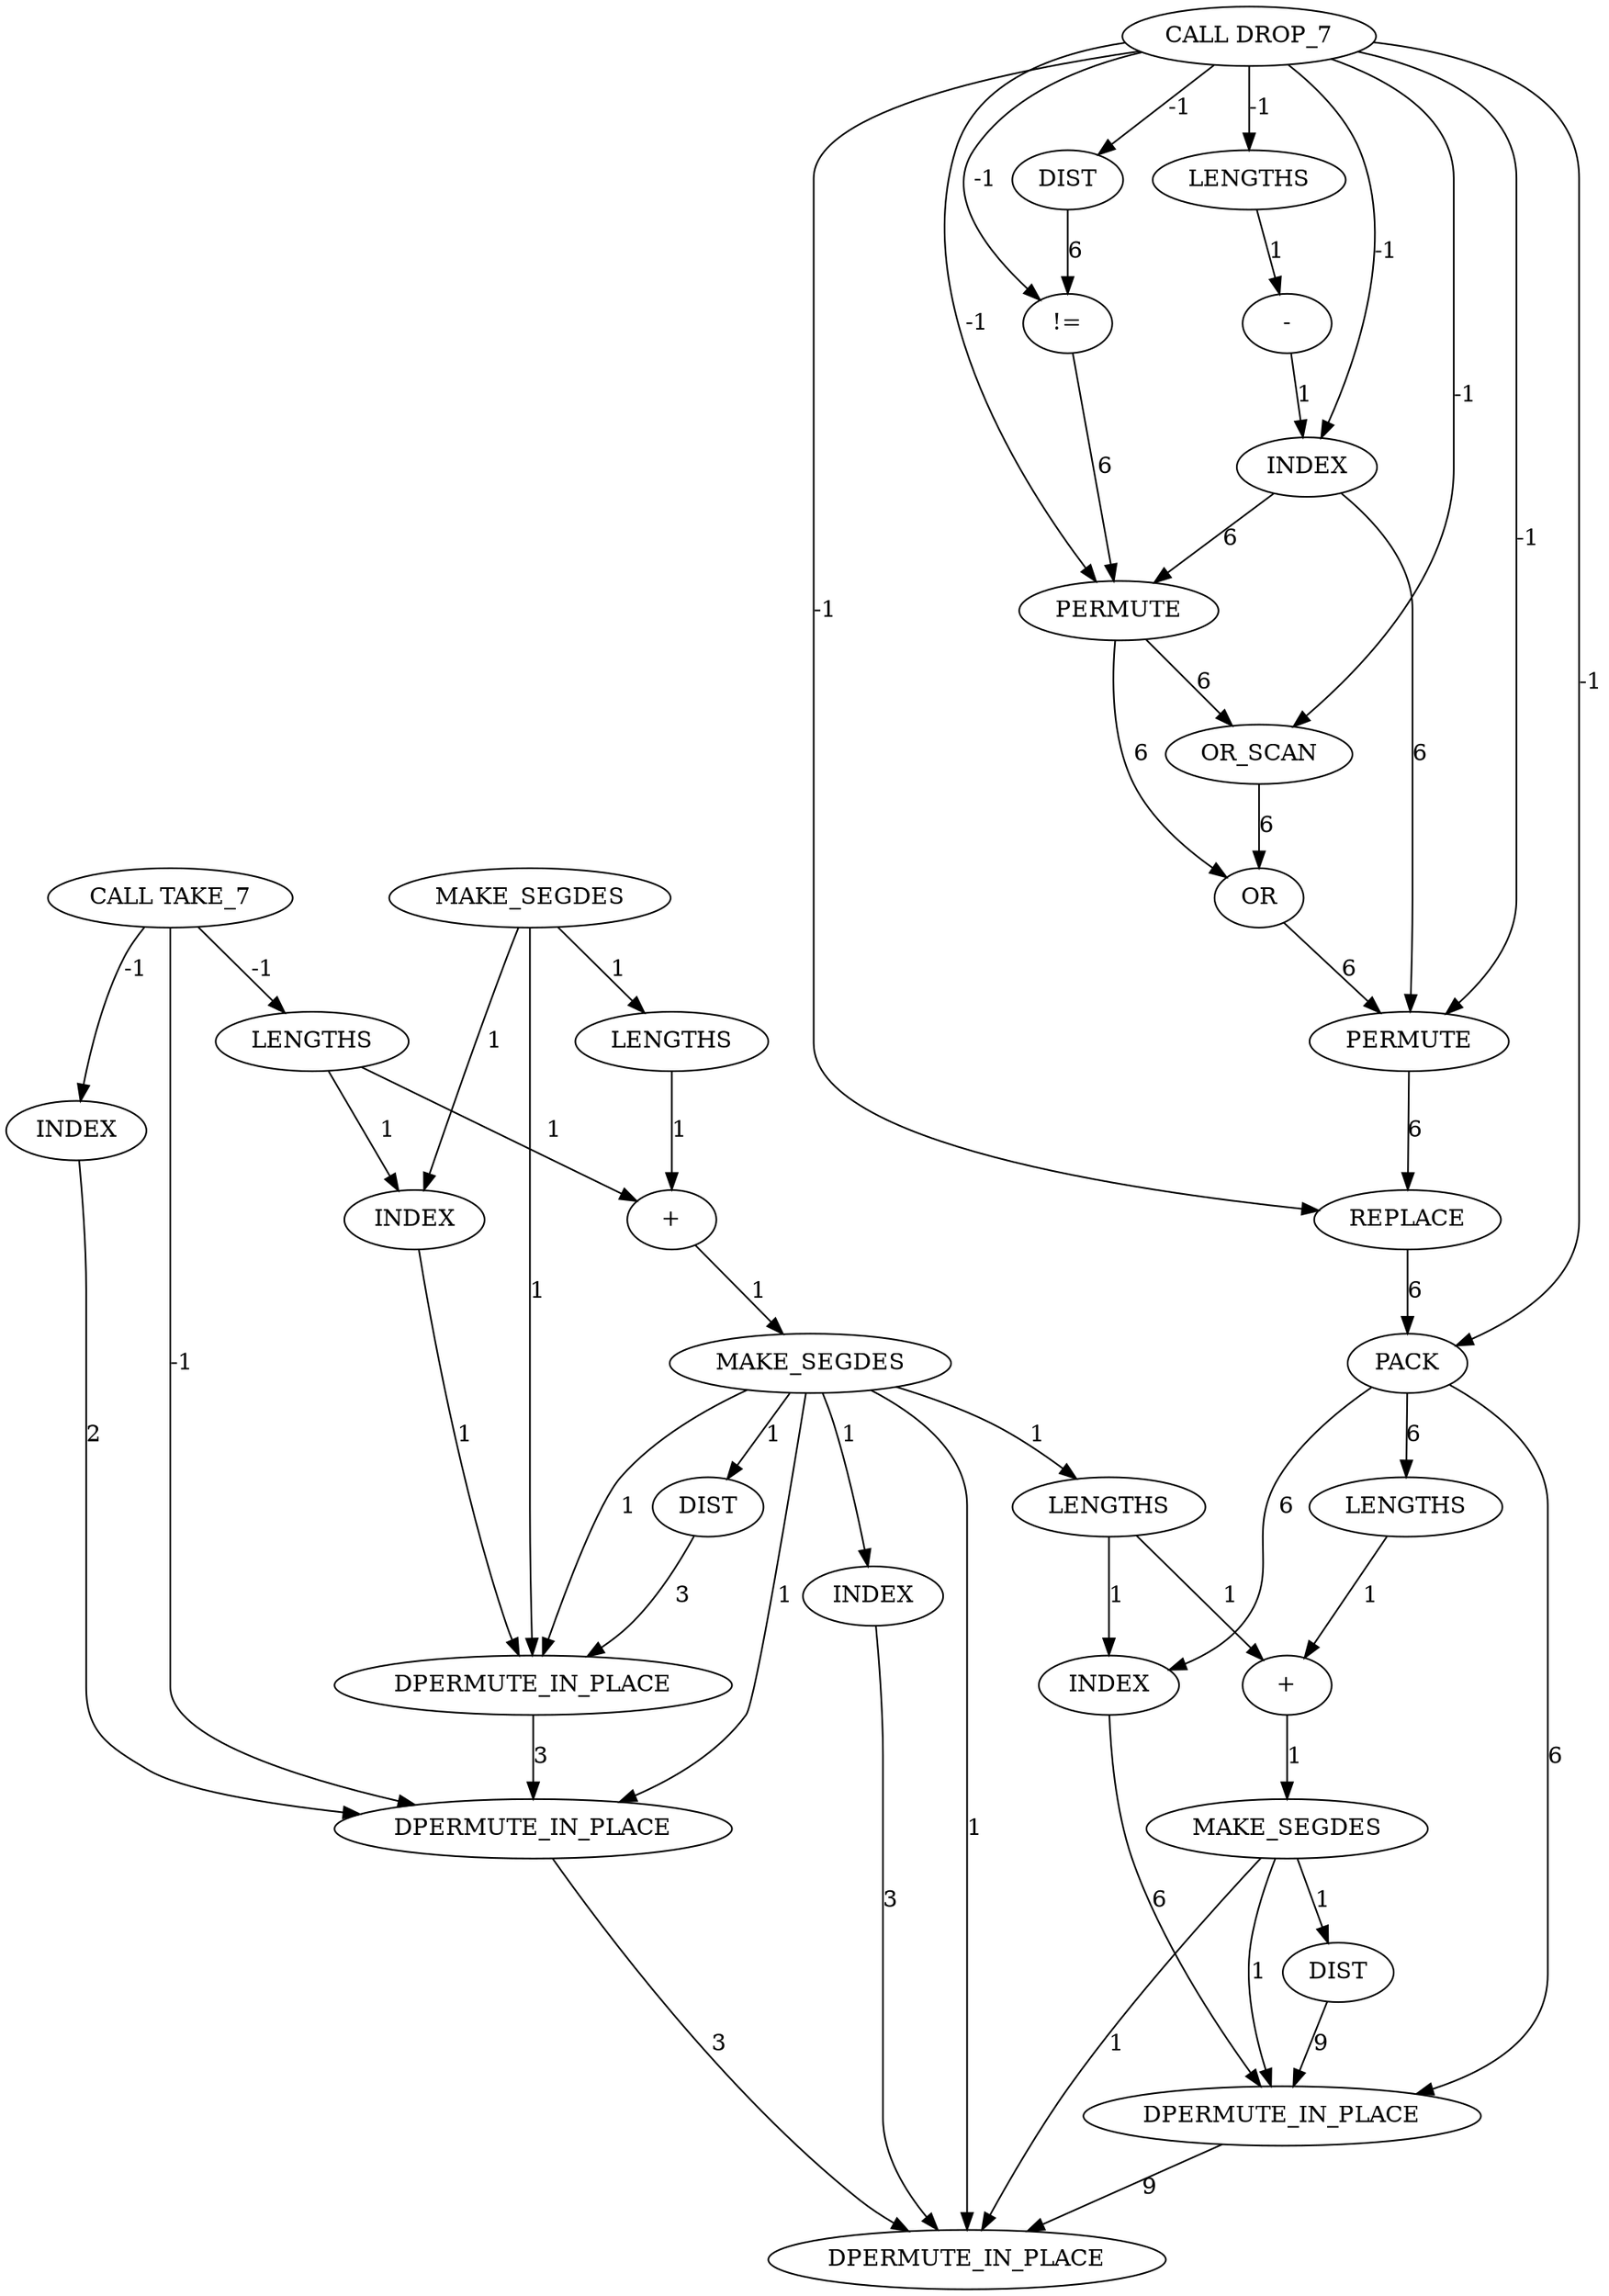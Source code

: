 digraph {
	maximal_independent_set_large_grid_INST_5113 [label=DIST cost=2021]
	maximal_independent_set_large_grid_INST_5243 [label=MAKE_SEGDES cost=43]
	maximal_independent_set_large_grid_INST_5116 [label="!=" cost=1032]
	maximal_independent_set_large_grid_INST_5120 [label=LENGTHS cost=86]
	maximal_independent_set_large_grid_INST_5203 [label=PACK cost=172]
	maximal_independent_set_large_grid_INST_5071 [label="+" cost=86]
	maximal_independent_set_large_grid_INST_1221 [label="CALL DROP_7" cost=0]
	maximal_independent_set_large_grid_INST_5122 [label="-" cost=43]
	maximal_independent_set_large_grid_INST_5155 [label=OR cost=258]
	maximal_independent_set_large_grid_INST_5177 [label=PERMUTE cost=86]
	maximal_independent_set_large_grid_INST_5060 [label=INDEX cost=172]
	maximal_independent_set_large_grid_INST_5186 [label=REPLACE cost=258]
	maximal_independent_set_large_grid_INST_1216 [label=MAKE_SEGDES cost=43]
	maximal_independent_set_large_grid_INST_6013 [label=DPERMUTE_IN_PLACE cost=602]
	maximal_independent_set_large_grid_INST_5070 [label=LENGTHS cost=1]
	maximal_independent_set_large_grid_INST_6015 [label=DPERMUTE_IN_PLACE cost=344]
	maximal_independent_set_large_grid_INST_5142 [label=OR_SCAN cost=387]
	maximal_independent_set_large_grid_INST_5048 [label=INDEX cost=2064]
	maximal_independent_set_large_grid_INST_6014 [label=DPERMUTE_IN_PLACE cost=172]
	maximal_independent_set_large_grid_INST_5249 [label=DIST cost=43]
	maximal_independent_set_large_grid_INST_5052 [label=LENGTHS cost=129]
	maximal_independent_set_large_grid_INST_5227 [label=INDEX cost=172]
	maximal_independent_set_large_grid_INST_5238 [label="+" cost=86]
	maximal_independent_set_large_grid_INST_5076 [label=MAKE_SEGDES cost=86]
	maximal_independent_set_large_grid_INST_1214 [label="CALL TAKE_7" cost=0]
	maximal_independent_set_large_grid_INST_5237 [label=LENGTHS cost=43]
	maximal_independent_set_large_grid_INST_5130 [label=INDEX cost=215]
	maximal_independent_set_large_grid_INST_5138 [label=PERMUTE cost=301]
	maximal_independent_set_large_grid_INST_5215 [label=INDEX cost=215]
	maximal_independent_set_large_grid_INST_5082 [label=DIST cost=86]
	maximal_independent_set_large_grid_INST_5219 [label=LENGTHS cost=43]
	maximal_independent_set_large_grid_INST_6016 [label=DPERMUTE_IN_PLACE cost=171]
	maximal_independent_set_large_grid_INST_5113 -> maximal_independent_set_large_grid_INST_5116 [label=6 cost=6]
	maximal_independent_set_large_grid_INST_5243 -> maximal_independent_set_large_grid_INST_5249 [label=1 cost=1]
	maximal_independent_set_large_grid_INST_5243 -> maximal_independent_set_large_grid_INST_6015 [label=1 cost=1]
	maximal_independent_set_large_grid_INST_5243 -> maximal_independent_set_large_grid_INST_6016 [label=1 cost=1]
	maximal_independent_set_large_grid_INST_5116 -> maximal_independent_set_large_grid_INST_5138 [label=6 cost=6]
	maximal_independent_set_large_grid_INST_5120 -> maximal_independent_set_large_grid_INST_5122 [label=1 cost=1]
	maximal_independent_set_large_grid_INST_5203 -> maximal_independent_set_large_grid_INST_5227 [label=6 cost=6]
	maximal_independent_set_large_grid_INST_5203 -> maximal_independent_set_large_grid_INST_5237 [label=6 cost=6]
	maximal_independent_set_large_grid_INST_5203 -> maximal_independent_set_large_grid_INST_6015 [label=6 cost=6]
	maximal_independent_set_large_grid_INST_5071 -> maximal_independent_set_large_grid_INST_5076 [label=1 cost=1]
	maximal_independent_set_large_grid_INST_1221 -> maximal_independent_set_large_grid_INST_5113 [label=-1 cost=-1]
	maximal_independent_set_large_grid_INST_1221 -> maximal_independent_set_large_grid_INST_5116 [label=-1 cost=-1]
	maximal_independent_set_large_grid_INST_1221 -> maximal_independent_set_large_grid_INST_5120 [label=-1 cost=-1]
	maximal_independent_set_large_grid_INST_1221 -> maximal_independent_set_large_grid_INST_5130 [label=-1 cost=-1]
	maximal_independent_set_large_grid_INST_1221 -> maximal_independent_set_large_grid_INST_5138 [label=-1 cost=-1]
	maximal_independent_set_large_grid_INST_1221 -> maximal_independent_set_large_grid_INST_5142 [label=-1 cost=-1]
	maximal_independent_set_large_grid_INST_1221 -> maximal_independent_set_large_grid_INST_5177 [label=-1 cost=-1]
	maximal_independent_set_large_grid_INST_1221 -> maximal_independent_set_large_grid_INST_5186 [label=-1 cost=-1]
	maximal_independent_set_large_grid_INST_1221 -> maximal_independent_set_large_grid_INST_5203 [label=-1 cost=-1]
	maximal_independent_set_large_grid_INST_5122 -> maximal_independent_set_large_grid_INST_5130 [label=1 cost=1]
	maximal_independent_set_large_grid_INST_5155 -> maximal_independent_set_large_grid_INST_5177 [label=6 cost=6]
	maximal_independent_set_large_grid_INST_5177 -> maximal_independent_set_large_grid_INST_5186 [label=6 cost=6]
	maximal_independent_set_large_grid_INST_5060 -> maximal_independent_set_large_grid_INST_6013 [label=1 cost=1]
	maximal_independent_set_large_grid_INST_5186 -> maximal_independent_set_large_grid_INST_5203 [label=6 cost=6]
	maximal_independent_set_large_grid_INST_1216 -> maximal_independent_set_large_grid_INST_5060 [label=1 cost=1]
	maximal_independent_set_large_grid_INST_1216 -> maximal_independent_set_large_grid_INST_5070 [label=1 cost=1]
	maximal_independent_set_large_grid_INST_1216 -> maximal_independent_set_large_grid_INST_6013 [label=1 cost=1]
	maximal_independent_set_large_grid_INST_6013 -> maximal_independent_set_large_grid_INST_6014 [label=3 cost=3]
	maximal_independent_set_large_grid_INST_5070 -> maximal_independent_set_large_grid_INST_5071 [label=1 cost=1]
	maximal_independent_set_large_grid_INST_6015 -> maximal_independent_set_large_grid_INST_6016 [label=9 cost=9]
	maximal_independent_set_large_grid_INST_5142 -> maximal_independent_set_large_grid_INST_5155 [label=6 cost=6]
	maximal_independent_set_large_grid_INST_5048 -> maximal_independent_set_large_grid_INST_6014 [label=2 cost=2]
	maximal_independent_set_large_grid_INST_6014 -> maximal_independent_set_large_grid_INST_6016 [label=3 cost=3]
	maximal_independent_set_large_grid_INST_5249 -> maximal_independent_set_large_grid_INST_6015 [label=9 cost=9]
	maximal_independent_set_large_grid_INST_5052 -> maximal_independent_set_large_grid_INST_5060 [label=1 cost=1]
	maximal_independent_set_large_grid_INST_5052 -> maximal_independent_set_large_grid_INST_5071 [label=1 cost=1]
	maximal_independent_set_large_grid_INST_5227 -> maximal_independent_set_large_grid_INST_6015 [label=6 cost=6]
	maximal_independent_set_large_grid_INST_5238 -> maximal_independent_set_large_grid_INST_5243 [label=1 cost=1]
	maximal_independent_set_large_grid_INST_5076 -> maximal_independent_set_large_grid_INST_5082 [label=1 cost=1]
	maximal_independent_set_large_grid_INST_5076 -> maximal_independent_set_large_grid_INST_6013 [label=1 cost=1]
	maximal_independent_set_large_grid_INST_5076 -> maximal_independent_set_large_grid_INST_6014 [label=1 cost=1]
	maximal_independent_set_large_grid_INST_5076 -> maximal_independent_set_large_grid_INST_5215 [label=1 cost=1]
	maximal_independent_set_large_grid_INST_5076 -> maximal_independent_set_large_grid_INST_5219 [label=1 cost=1]
	maximal_independent_set_large_grid_INST_5076 -> maximal_independent_set_large_grid_INST_6016 [label=1 cost=1]
	maximal_independent_set_large_grid_INST_1214 -> maximal_independent_set_large_grid_INST_5048 [label=-1 cost=-1]
	maximal_independent_set_large_grid_INST_1214 -> maximal_independent_set_large_grid_INST_5052 [label=-1 cost=-1]
	maximal_independent_set_large_grid_INST_1214 -> maximal_independent_set_large_grid_INST_6014 [label=-1 cost=-1]
	maximal_independent_set_large_grid_INST_5237 -> maximal_independent_set_large_grid_INST_5238 [label=1 cost=1]
	maximal_independent_set_large_grid_INST_5130 -> maximal_independent_set_large_grid_INST_5138 [label=6 cost=6]
	maximal_independent_set_large_grid_INST_5130 -> maximal_independent_set_large_grid_INST_5177 [label=6 cost=6]
	maximal_independent_set_large_grid_INST_5138 -> maximal_independent_set_large_grid_INST_5142 [label=6 cost=6]
	maximal_independent_set_large_grid_INST_5138 -> maximal_independent_set_large_grid_INST_5155 [label=6 cost=6]
	maximal_independent_set_large_grid_INST_5215 -> maximal_independent_set_large_grid_INST_6016 [label=3 cost=3]
	maximal_independent_set_large_grid_INST_5082 -> maximal_independent_set_large_grid_INST_6013 [label=3 cost=3]
	maximal_independent_set_large_grid_INST_5219 -> maximal_independent_set_large_grid_INST_5227 [label=1 cost=1]
	maximal_independent_set_large_grid_INST_5219 -> maximal_independent_set_large_grid_INST_5238 [label=1 cost=1]
}
